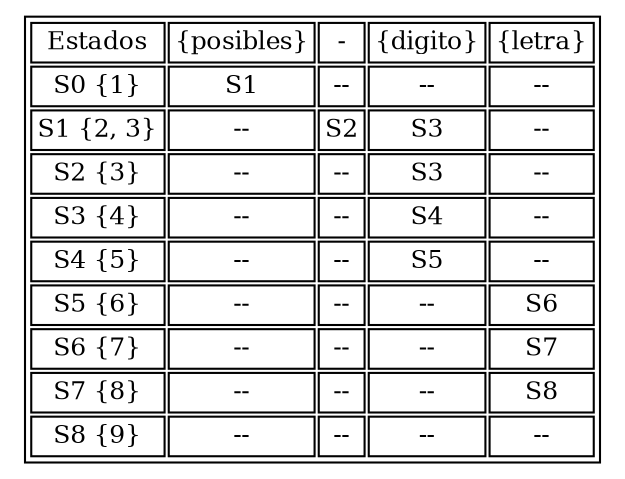 digraph G {tabla1[shape=plaintext,fontsize=12, label=<<TABLE BORDER="1"><TR><TD>Estados</TD><TD>{posibles}</TD><TD>-</TD><TD>{digito}</TD><TD>{letra}</TD></TR><TR><TD>S0 {1}</TD><TD>S1</TD><TD>--</TD><TD>--</TD><TD>--</TD></TR><TR><TD>S1 {2, 3}</TD><TD>--</TD><TD>S2</TD><TD>S3</TD><TD>--</TD></TR><TR><TD>S2 {3}</TD><TD>--</TD><TD>--</TD><TD>S3</TD><TD>--</TD></TR><TR><TD>S3 {4}</TD><TD>--</TD><TD>--</TD><TD>S4</TD><TD>--</TD></TR><TR><TD>S4 {5}</TD><TD>--</TD><TD>--</TD><TD>S5</TD><TD>--</TD></TR><TR><TD>S5 {6}</TD><TD>--</TD><TD>--</TD><TD>--</TD><TD>S6</TD></TR><TR><TD>S6 {7}</TD><TD>--</TD><TD>--</TD><TD>--</TD><TD>S7</TD></TR><TR><TD>S7 {8}</TD><TD>--</TD><TD>--</TD><TD>--</TD><TD>S8</TD></TR><TR><TD>S8 {9}</TD><TD>--</TD><TD>--</TD><TD>--</TD><TD>--</TD></TR></TABLE>>];}